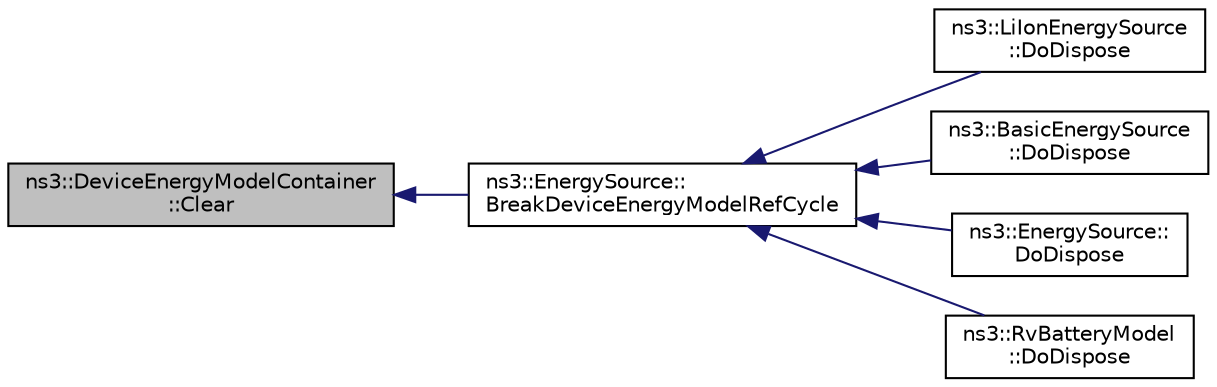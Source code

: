 digraph "ns3::DeviceEnergyModelContainer::Clear"
{
  edge [fontname="Helvetica",fontsize="10",labelfontname="Helvetica",labelfontsize="10"];
  node [fontname="Helvetica",fontsize="10",shape=record];
  rankdir="LR";
  Node1 [label="ns3::DeviceEnergyModelContainer\l::Clear",height=0.2,width=0.4,color="black", fillcolor="grey75", style="filled", fontcolor="black"];
  Node1 -> Node2 [dir="back",color="midnightblue",fontsize="10",style="solid"];
  Node2 [label="ns3::EnergySource::\lBreakDeviceEnergyModelRefCycle",height=0.2,width=0.4,color="black", fillcolor="white", style="filled",URL="$d5/dab/classns3_1_1EnergySource.html#a7a91665a6b2e6a01bf6b4a641b53bd45"];
  Node2 -> Node3 [dir="back",color="midnightblue",fontsize="10",style="solid"];
  Node3 [label="ns3::LiIonEnergySource\l::DoDispose",height=0.2,width=0.4,color="black", fillcolor="white", style="filled",URL="$dd/d9d/classns3_1_1LiIonEnergySource.html#a3687fbcb075b7ff5b261b0a4e3b12a08"];
  Node2 -> Node4 [dir="back",color="midnightblue",fontsize="10",style="solid"];
  Node4 [label="ns3::BasicEnergySource\l::DoDispose",height=0.2,width=0.4,color="black", fillcolor="white", style="filled",URL="$d1/db4/classns3_1_1BasicEnergySource.html#ae40ac69647863cc10a00d3a52699ac38",tooltip="Defined in ns3::Object. "];
  Node2 -> Node5 [dir="back",color="midnightblue",fontsize="10",style="solid"];
  Node5 [label="ns3::EnergySource::\lDoDispose",height=0.2,width=0.4,color="black", fillcolor="white", style="filled",URL="$d5/dab/classns3_1_1EnergySource.html#adf10a9a0ac6bc62be24eea31a8c22a12"];
  Node2 -> Node6 [dir="back",color="midnightblue",fontsize="10",style="solid"];
  Node6 [label="ns3::RvBatteryModel\l::DoDispose",height=0.2,width=0.4,color="black", fillcolor="white", style="filled",URL="$db/db8/classns3_1_1RvBatteryModel.html#a9e659d4a7f9472fa53ccfbc0ef6a8c63",tooltip="Defined in ns3::Object. "];
}
